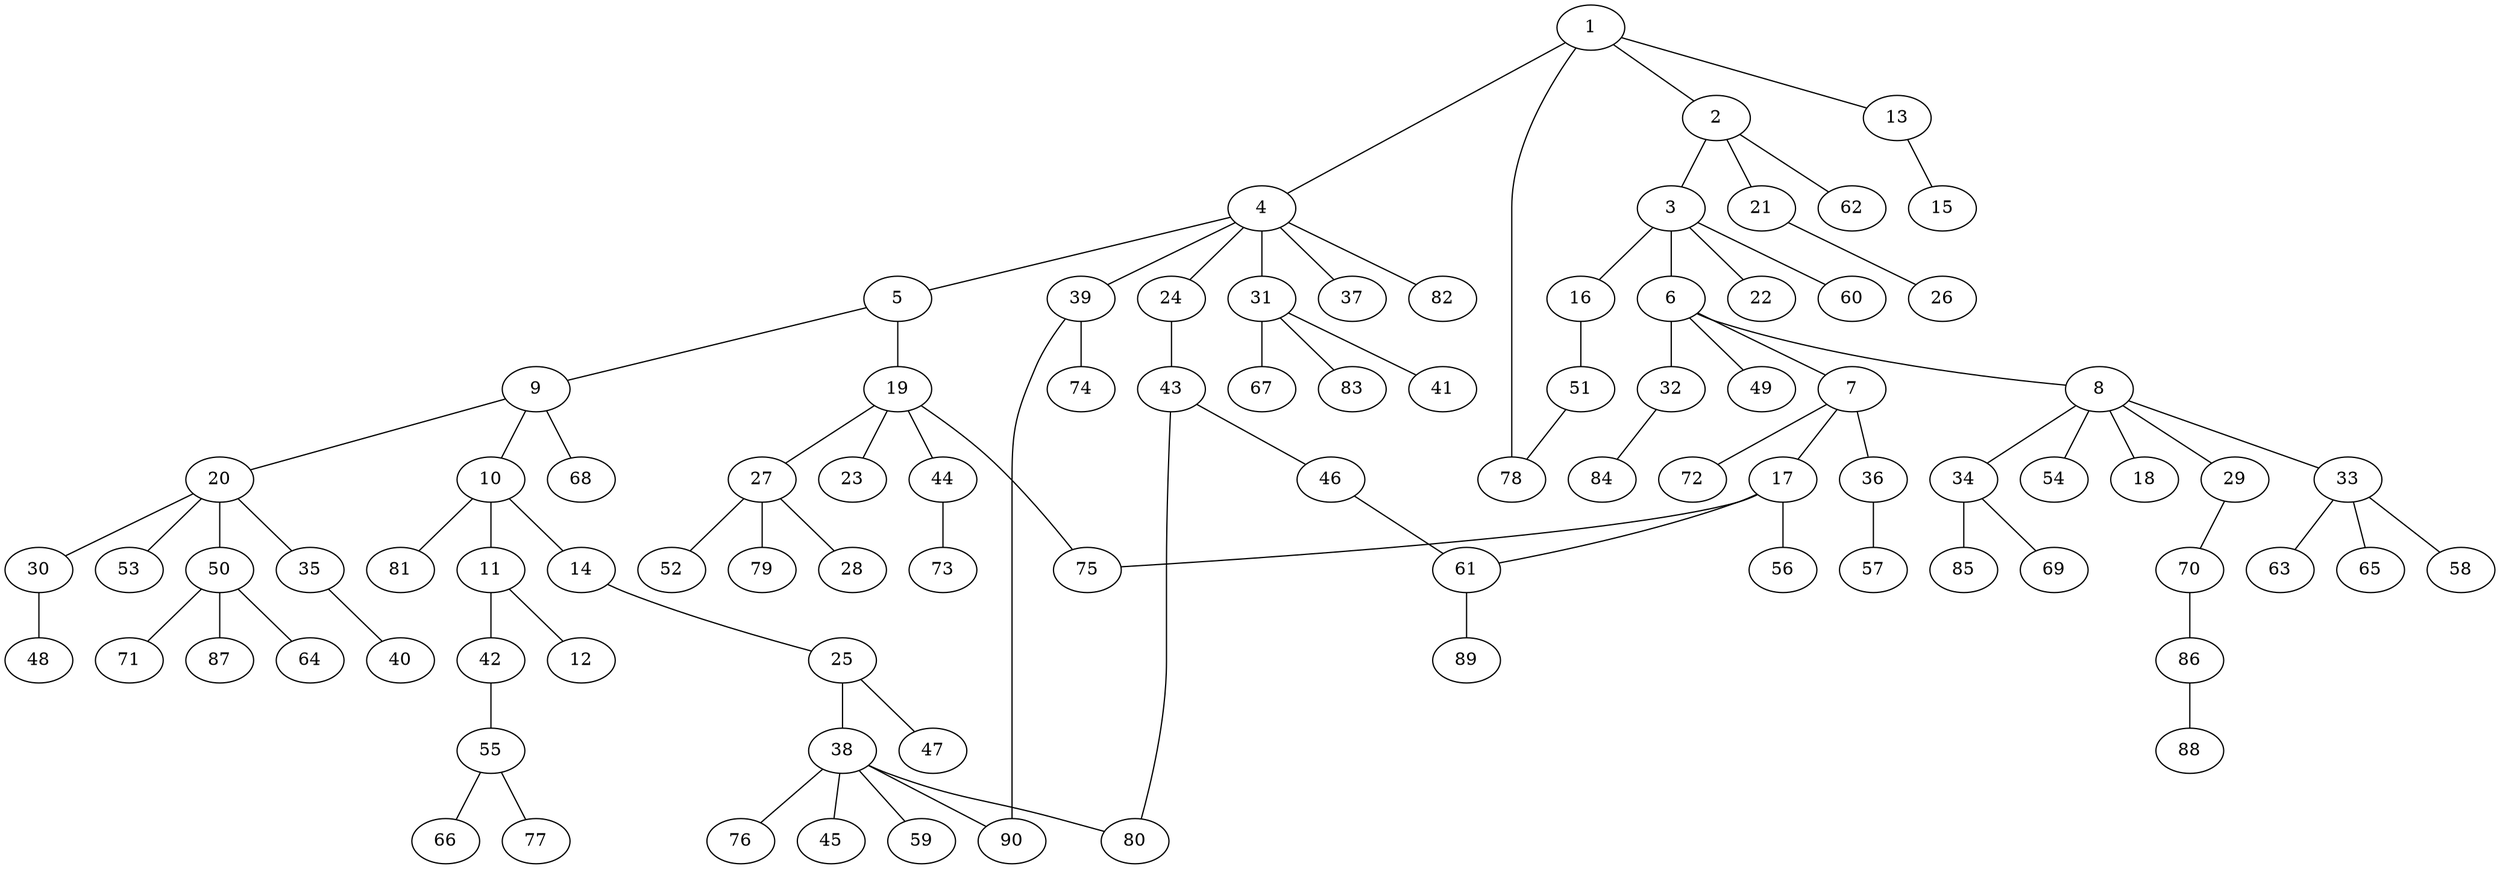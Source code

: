 graph graphname {1--2
1--4
1--13
1--78
2--3
2--21
2--62
3--6
3--16
3--22
3--60
4--5
4--24
4--31
4--37
4--39
4--82
5--9
5--19
6--7
6--8
6--32
6--49
7--17
7--36
7--72
8--18
8--29
8--33
8--34
8--54
9--10
9--20
9--68
10--11
10--14
10--81
11--12
11--42
13--15
14--25
16--51
17--56
17--61
17--75
19--23
19--27
19--44
19--75
20--30
20--35
20--50
20--53
21--26
24--43
25--38
25--47
27--28
27--52
27--79
29--70
30--48
31--41
31--67
31--83
32--84
33--58
33--63
33--65
34--69
34--85
35--40
36--57
38--45
38--59
38--76
38--80
38--90
39--74
39--90
42--55
43--46
43--80
44--73
46--61
50--64
50--71
50--87
51--78
55--66
55--77
61--89
70--86
86--88
}